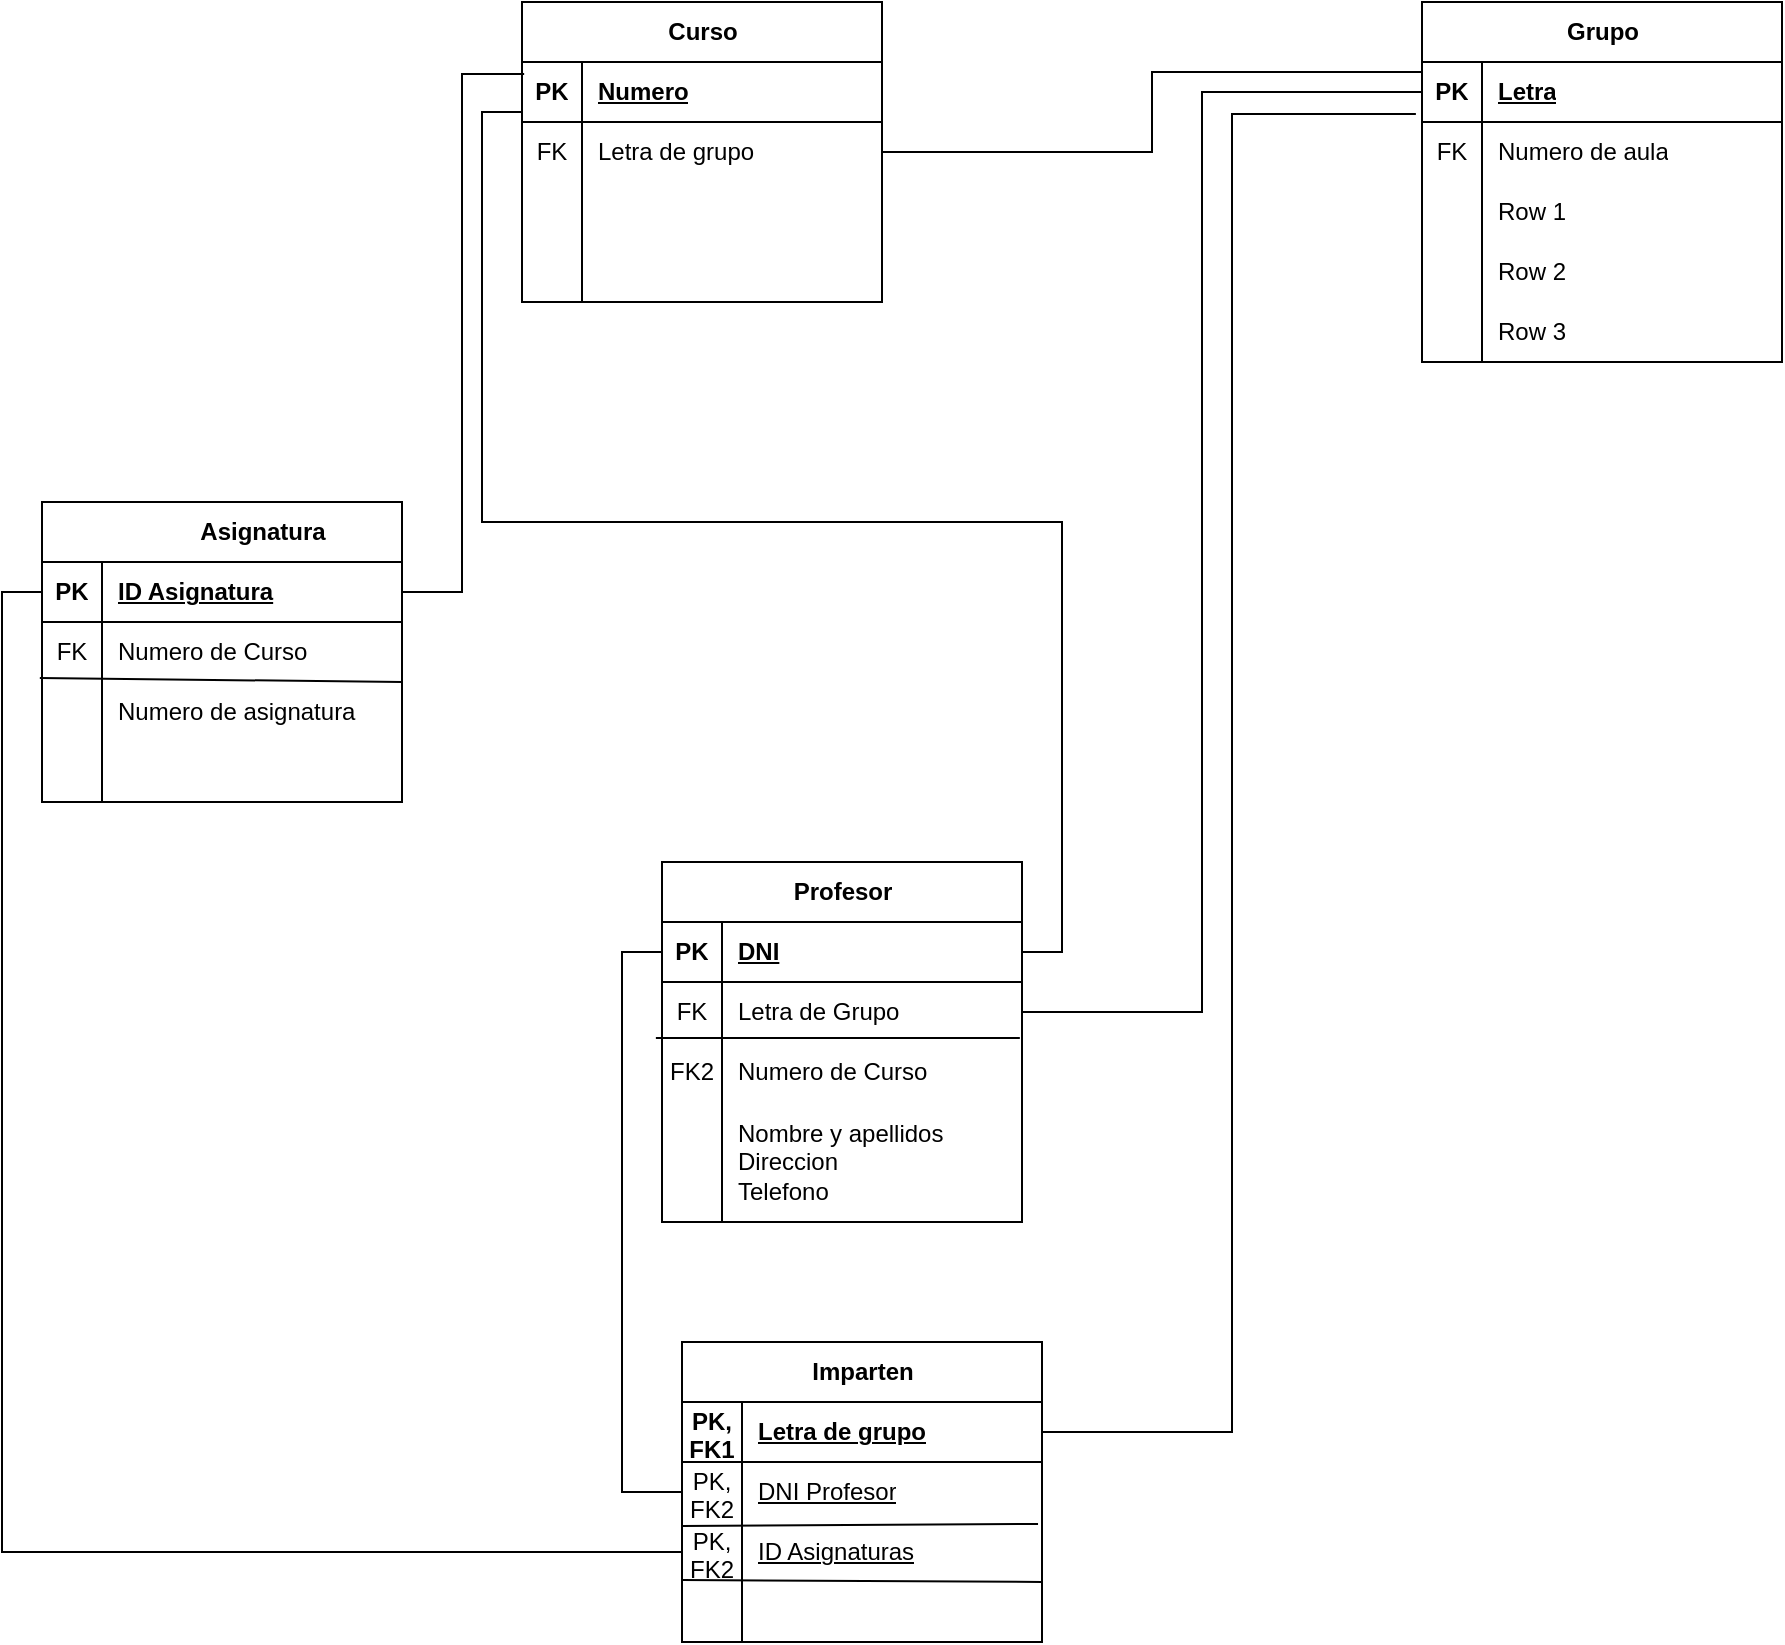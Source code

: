 <mxfile version="22.0.8" type="github">
  <diagram name="Page-1" id="klOLATzVOazu2ZO2MSHW">
    <mxGraphModel dx="1364" dy="811" grid="1" gridSize="10" guides="1" tooltips="1" connect="1" arrows="1" fold="1" page="1" pageScale="1" pageWidth="850" pageHeight="1100" math="0" shadow="0">
      <root>
        <mxCell id="0" />
        <mxCell id="1" parent="0" />
        <mxCell id="4rMpqyuq-Y3Nx8-3l62x-14" value="Curso" style="shape=table;startSize=30;container=1;collapsible=1;childLayout=tableLayout;fixedRows=1;rowLines=0;fontStyle=1;align=center;resizeLast=1;html=1;" vertex="1" parent="1">
          <mxGeometry x="310" y="100" width="180" height="150" as="geometry" />
        </mxCell>
        <mxCell id="4rMpqyuq-Y3Nx8-3l62x-15" value="" style="shape=tableRow;horizontal=0;startSize=0;swimlaneHead=0;swimlaneBody=0;fillColor=none;collapsible=0;dropTarget=0;points=[[0,0.5],[1,0.5]];portConstraint=eastwest;top=0;left=0;right=0;bottom=1;" vertex="1" parent="4rMpqyuq-Y3Nx8-3l62x-14">
          <mxGeometry y="30" width="180" height="30" as="geometry" />
        </mxCell>
        <mxCell id="4rMpqyuq-Y3Nx8-3l62x-16" value="PK" style="shape=partialRectangle;connectable=0;fillColor=none;top=0;left=0;bottom=0;right=0;fontStyle=1;overflow=hidden;whiteSpace=wrap;html=1;" vertex="1" parent="4rMpqyuq-Y3Nx8-3l62x-15">
          <mxGeometry width="30" height="30" as="geometry">
            <mxRectangle width="30" height="30" as="alternateBounds" />
          </mxGeometry>
        </mxCell>
        <mxCell id="4rMpqyuq-Y3Nx8-3l62x-17" value="Numero" style="shape=partialRectangle;connectable=0;fillColor=none;top=0;left=0;bottom=0;right=0;align=left;spacingLeft=6;fontStyle=5;overflow=hidden;whiteSpace=wrap;html=1;" vertex="1" parent="4rMpqyuq-Y3Nx8-3l62x-15">
          <mxGeometry x="30" width="150" height="30" as="geometry">
            <mxRectangle width="150" height="30" as="alternateBounds" />
          </mxGeometry>
        </mxCell>
        <mxCell id="4rMpqyuq-Y3Nx8-3l62x-18" value="" style="shape=tableRow;horizontal=0;startSize=0;swimlaneHead=0;swimlaneBody=0;fillColor=none;collapsible=0;dropTarget=0;points=[[0,0.5],[1,0.5]];portConstraint=eastwest;top=0;left=0;right=0;bottom=0;" vertex="1" parent="4rMpqyuq-Y3Nx8-3l62x-14">
          <mxGeometry y="60" width="180" height="30" as="geometry" />
        </mxCell>
        <mxCell id="4rMpqyuq-Y3Nx8-3l62x-19" value="FK" style="shape=partialRectangle;connectable=0;fillColor=none;top=0;left=0;bottom=0;right=0;editable=1;overflow=hidden;whiteSpace=wrap;html=1;" vertex="1" parent="4rMpqyuq-Y3Nx8-3l62x-18">
          <mxGeometry width="30" height="30" as="geometry">
            <mxRectangle width="30" height="30" as="alternateBounds" />
          </mxGeometry>
        </mxCell>
        <mxCell id="4rMpqyuq-Y3Nx8-3l62x-20" value="Letra de grupo" style="shape=partialRectangle;connectable=0;fillColor=none;top=0;left=0;bottom=0;right=0;align=left;spacingLeft=6;overflow=hidden;whiteSpace=wrap;html=1;" vertex="1" parent="4rMpqyuq-Y3Nx8-3l62x-18">
          <mxGeometry x="30" width="150" height="30" as="geometry">
            <mxRectangle width="150" height="30" as="alternateBounds" />
          </mxGeometry>
        </mxCell>
        <mxCell id="4rMpqyuq-Y3Nx8-3l62x-21" value="" style="shape=tableRow;horizontal=0;startSize=0;swimlaneHead=0;swimlaneBody=0;fillColor=none;collapsible=0;dropTarget=0;points=[[0,0.5],[1,0.5]];portConstraint=eastwest;top=0;left=0;right=0;bottom=0;" vertex="1" parent="4rMpqyuq-Y3Nx8-3l62x-14">
          <mxGeometry y="90" width="180" height="30" as="geometry" />
        </mxCell>
        <mxCell id="4rMpqyuq-Y3Nx8-3l62x-22" value="" style="shape=partialRectangle;connectable=0;fillColor=none;top=0;left=0;bottom=0;right=0;editable=1;overflow=hidden;whiteSpace=wrap;html=1;" vertex="1" parent="4rMpqyuq-Y3Nx8-3l62x-21">
          <mxGeometry width="30" height="30" as="geometry">
            <mxRectangle width="30" height="30" as="alternateBounds" />
          </mxGeometry>
        </mxCell>
        <mxCell id="4rMpqyuq-Y3Nx8-3l62x-23" value="" style="shape=partialRectangle;connectable=0;fillColor=none;top=0;left=0;bottom=0;right=0;align=left;spacingLeft=6;overflow=hidden;whiteSpace=wrap;html=1;" vertex="1" parent="4rMpqyuq-Y3Nx8-3l62x-21">
          <mxGeometry x="30" width="150" height="30" as="geometry">
            <mxRectangle width="150" height="30" as="alternateBounds" />
          </mxGeometry>
        </mxCell>
        <mxCell id="4rMpqyuq-Y3Nx8-3l62x-24" value="" style="shape=tableRow;horizontal=0;startSize=0;swimlaneHead=0;swimlaneBody=0;fillColor=none;collapsible=0;dropTarget=0;points=[[0,0.5],[1,0.5]];portConstraint=eastwest;top=0;left=0;right=0;bottom=0;" vertex="1" parent="4rMpqyuq-Y3Nx8-3l62x-14">
          <mxGeometry y="120" width="180" height="30" as="geometry" />
        </mxCell>
        <mxCell id="4rMpqyuq-Y3Nx8-3l62x-25" value="" style="shape=partialRectangle;connectable=0;fillColor=none;top=0;left=0;bottom=0;right=0;editable=1;overflow=hidden;whiteSpace=wrap;html=1;" vertex="1" parent="4rMpqyuq-Y3Nx8-3l62x-24">
          <mxGeometry width="30" height="30" as="geometry">
            <mxRectangle width="30" height="30" as="alternateBounds" />
          </mxGeometry>
        </mxCell>
        <mxCell id="4rMpqyuq-Y3Nx8-3l62x-26" value="" style="shape=partialRectangle;connectable=0;fillColor=none;top=0;left=0;bottom=0;right=0;align=left;spacingLeft=6;overflow=hidden;whiteSpace=wrap;html=1;" vertex="1" parent="4rMpqyuq-Y3Nx8-3l62x-24">
          <mxGeometry x="30" width="150" height="30" as="geometry">
            <mxRectangle width="150" height="30" as="alternateBounds" />
          </mxGeometry>
        </mxCell>
        <mxCell id="4rMpqyuq-Y3Nx8-3l62x-1" value="&lt;blockquote style=&quot;margin: 0 0 0 40px; border: none; padding: 0px;&quot;&gt;Asignatura&lt;/blockquote&gt;" style="shape=table;startSize=30;container=1;collapsible=1;childLayout=tableLayout;fixedRows=1;rowLines=0;fontStyle=1;align=center;resizeLast=1;html=1;" vertex="1" parent="1">
          <mxGeometry x="70" y="350" width="180" height="150" as="geometry" />
        </mxCell>
        <mxCell id="4rMpqyuq-Y3Nx8-3l62x-2" value="" style="shape=tableRow;horizontal=0;startSize=0;swimlaneHead=0;swimlaneBody=0;fillColor=none;collapsible=0;dropTarget=0;points=[[0,0.5],[1,0.5]];portConstraint=eastwest;top=0;left=0;right=0;bottom=1;" vertex="1" parent="4rMpqyuq-Y3Nx8-3l62x-1">
          <mxGeometry y="30" width="180" height="30" as="geometry" />
        </mxCell>
        <mxCell id="4rMpqyuq-Y3Nx8-3l62x-3" value="PK" style="shape=partialRectangle;connectable=0;fillColor=none;top=0;left=0;bottom=0;right=0;fontStyle=1;overflow=hidden;whiteSpace=wrap;html=1;" vertex="1" parent="4rMpqyuq-Y3Nx8-3l62x-2">
          <mxGeometry width="30" height="30" as="geometry">
            <mxRectangle width="30" height="30" as="alternateBounds" />
          </mxGeometry>
        </mxCell>
        <mxCell id="4rMpqyuq-Y3Nx8-3l62x-4" value="ID Asignatura" style="shape=partialRectangle;connectable=0;fillColor=none;top=0;left=0;bottom=0;right=0;align=left;spacingLeft=6;fontStyle=5;overflow=hidden;whiteSpace=wrap;html=1;" vertex="1" parent="4rMpqyuq-Y3Nx8-3l62x-2">
          <mxGeometry x="30" width="150" height="30" as="geometry">
            <mxRectangle width="150" height="30" as="alternateBounds" />
          </mxGeometry>
        </mxCell>
        <mxCell id="4rMpqyuq-Y3Nx8-3l62x-5" value="" style="shape=tableRow;horizontal=0;startSize=0;swimlaneHead=0;swimlaneBody=0;fillColor=none;collapsible=0;dropTarget=0;points=[[0,0.5],[1,0.5]];portConstraint=eastwest;top=0;left=0;right=0;bottom=0;" vertex="1" parent="4rMpqyuq-Y3Nx8-3l62x-1">
          <mxGeometry y="60" width="180" height="30" as="geometry" />
        </mxCell>
        <mxCell id="4rMpqyuq-Y3Nx8-3l62x-6" value="FK" style="shape=partialRectangle;connectable=0;fillColor=none;top=0;left=0;bottom=0;right=0;editable=1;overflow=hidden;whiteSpace=wrap;html=1;" vertex="1" parent="4rMpqyuq-Y3Nx8-3l62x-5">
          <mxGeometry width="30" height="30" as="geometry">
            <mxRectangle width="30" height="30" as="alternateBounds" />
          </mxGeometry>
        </mxCell>
        <mxCell id="4rMpqyuq-Y3Nx8-3l62x-7" value="Numero de Curso" style="shape=partialRectangle;connectable=0;fillColor=none;top=0;left=0;bottom=0;right=0;align=left;spacingLeft=6;overflow=hidden;whiteSpace=wrap;html=1;" vertex="1" parent="4rMpqyuq-Y3Nx8-3l62x-5">
          <mxGeometry x="30" width="150" height="30" as="geometry">
            <mxRectangle width="150" height="30" as="alternateBounds" />
          </mxGeometry>
        </mxCell>
        <mxCell id="4rMpqyuq-Y3Nx8-3l62x-8" value="" style="shape=tableRow;horizontal=0;startSize=0;swimlaneHead=0;swimlaneBody=0;fillColor=none;collapsible=0;dropTarget=0;points=[[0,0.5],[1,0.5]];portConstraint=eastwest;top=0;left=0;right=0;bottom=0;" vertex="1" parent="4rMpqyuq-Y3Nx8-3l62x-1">
          <mxGeometry y="90" width="180" height="30" as="geometry" />
        </mxCell>
        <mxCell id="4rMpqyuq-Y3Nx8-3l62x-9" value="" style="shape=partialRectangle;connectable=0;fillColor=none;top=0;left=0;bottom=0;right=0;editable=1;overflow=hidden;whiteSpace=wrap;html=1;" vertex="1" parent="4rMpqyuq-Y3Nx8-3l62x-8">
          <mxGeometry width="30" height="30" as="geometry">
            <mxRectangle width="30" height="30" as="alternateBounds" />
          </mxGeometry>
        </mxCell>
        <mxCell id="4rMpqyuq-Y3Nx8-3l62x-10" value="Numero de asignatura" style="shape=partialRectangle;connectable=0;fillColor=none;top=0;left=0;bottom=0;right=0;align=left;spacingLeft=6;overflow=hidden;whiteSpace=wrap;html=1;" vertex="1" parent="4rMpqyuq-Y3Nx8-3l62x-8">
          <mxGeometry x="30" width="150" height="30" as="geometry">
            <mxRectangle width="150" height="30" as="alternateBounds" />
          </mxGeometry>
        </mxCell>
        <mxCell id="4rMpqyuq-Y3Nx8-3l62x-11" value="" style="shape=tableRow;horizontal=0;startSize=0;swimlaneHead=0;swimlaneBody=0;fillColor=none;collapsible=0;dropTarget=0;points=[[0,0.5],[1,0.5]];portConstraint=eastwest;top=0;left=0;right=0;bottom=0;" vertex="1" parent="4rMpqyuq-Y3Nx8-3l62x-1">
          <mxGeometry y="120" width="180" height="30" as="geometry" />
        </mxCell>
        <mxCell id="4rMpqyuq-Y3Nx8-3l62x-12" value="" style="shape=partialRectangle;connectable=0;fillColor=none;top=0;left=0;bottom=0;right=0;editable=1;overflow=hidden;whiteSpace=wrap;html=1;" vertex="1" parent="4rMpqyuq-Y3Nx8-3l62x-11">
          <mxGeometry width="30" height="30" as="geometry">
            <mxRectangle width="30" height="30" as="alternateBounds" />
          </mxGeometry>
        </mxCell>
        <mxCell id="4rMpqyuq-Y3Nx8-3l62x-13" value="" style="shape=partialRectangle;connectable=0;fillColor=none;top=0;left=0;bottom=0;right=0;align=left;spacingLeft=6;overflow=hidden;whiteSpace=wrap;html=1;" vertex="1" parent="4rMpqyuq-Y3Nx8-3l62x-11">
          <mxGeometry x="30" width="150" height="30" as="geometry">
            <mxRectangle width="150" height="30" as="alternateBounds" />
          </mxGeometry>
        </mxCell>
        <mxCell id="4rMpqyuq-Y3Nx8-3l62x-27" value="" style="endArrow=none;html=1;rounded=0;exitX=-0.006;exitY=-0.067;exitDx=0;exitDy=0;exitPerimeter=0;entryX=1;entryY=0;entryDx=0;entryDy=0;entryPerimeter=0;" edge="1" parent="4rMpqyuq-Y3Nx8-3l62x-1" source="4rMpqyuq-Y3Nx8-3l62x-8" target="4rMpqyuq-Y3Nx8-3l62x-8">
          <mxGeometry width="50" height="50" relative="1" as="geometry">
            <mxPoint x="-140" y="-20" as="sourcePoint" />
            <mxPoint x="-90" y="-70" as="targetPoint" />
          </mxGeometry>
        </mxCell>
        <mxCell id="4rMpqyuq-Y3Nx8-3l62x-29" style="edgeStyle=orthogonalEdgeStyle;rounded=0;orthogonalLoop=1;jettySize=auto;html=1;endArrow=none;endFill=0;entryX=0.006;entryY=0.2;entryDx=0;entryDy=0;entryPerimeter=0;" edge="1" parent="1" source="4rMpqyuq-Y3Nx8-3l62x-2" target="4rMpqyuq-Y3Nx8-3l62x-15">
          <mxGeometry relative="1" as="geometry">
            <mxPoint x="150" y="120" as="targetPoint" />
          </mxGeometry>
        </mxCell>
        <mxCell id="4rMpqyuq-Y3Nx8-3l62x-30" value="Profesor" style="shape=table;startSize=30;container=1;collapsible=1;childLayout=tableLayout;fixedRows=1;rowLines=0;fontStyle=1;align=center;resizeLast=1;html=1;" vertex="1" parent="1">
          <mxGeometry x="380" y="530" width="180" height="180" as="geometry" />
        </mxCell>
        <mxCell id="4rMpqyuq-Y3Nx8-3l62x-31" value="" style="shape=tableRow;horizontal=0;startSize=0;swimlaneHead=0;swimlaneBody=0;fillColor=none;collapsible=0;dropTarget=0;points=[[0,0.5],[1,0.5]];portConstraint=eastwest;top=0;left=0;right=0;bottom=1;" vertex="1" parent="4rMpqyuq-Y3Nx8-3l62x-30">
          <mxGeometry y="30" width="180" height="30" as="geometry" />
        </mxCell>
        <mxCell id="4rMpqyuq-Y3Nx8-3l62x-32" value="PK" style="shape=partialRectangle;connectable=0;fillColor=none;top=0;left=0;bottom=0;right=0;fontStyle=1;overflow=hidden;whiteSpace=wrap;html=1;" vertex="1" parent="4rMpqyuq-Y3Nx8-3l62x-31">
          <mxGeometry width="30" height="30" as="geometry">
            <mxRectangle width="30" height="30" as="alternateBounds" />
          </mxGeometry>
        </mxCell>
        <mxCell id="4rMpqyuq-Y3Nx8-3l62x-33" value="DNI" style="shape=partialRectangle;connectable=0;fillColor=none;top=0;left=0;bottom=0;right=0;align=left;spacingLeft=6;fontStyle=5;overflow=hidden;whiteSpace=wrap;html=1;" vertex="1" parent="4rMpqyuq-Y3Nx8-3l62x-31">
          <mxGeometry x="30" width="150" height="30" as="geometry">
            <mxRectangle width="150" height="30" as="alternateBounds" />
          </mxGeometry>
        </mxCell>
        <mxCell id="4rMpqyuq-Y3Nx8-3l62x-34" value="" style="shape=tableRow;horizontal=0;startSize=0;swimlaneHead=0;swimlaneBody=0;fillColor=none;collapsible=0;dropTarget=0;points=[[0,0.5],[1,0.5]];portConstraint=eastwest;top=0;left=0;right=0;bottom=0;" vertex="1" parent="4rMpqyuq-Y3Nx8-3l62x-30">
          <mxGeometry y="60" width="180" height="30" as="geometry" />
        </mxCell>
        <mxCell id="4rMpqyuq-Y3Nx8-3l62x-35" value="FK" style="shape=partialRectangle;connectable=0;fillColor=none;top=0;left=0;bottom=0;right=0;editable=1;overflow=hidden;whiteSpace=wrap;html=1;" vertex="1" parent="4rMpqyuq-Y3Nx8-3l62x-34">
          <mxGeometry width="30" height="30" as="geometry">
            <mxRectangle width="30" height="30" as="alternateBounds" />
          </mxGeometry>
        </mxCell>
        <mxCell id="4rMpqyuq-Y3Nx8-3l62x-36" value="Letra de Grupo" style="shape=partialRectangle;connectable=0;fillColor=none;top=0;left=0;bottom=0;right=0;align=left;spacingLeft=6;overflow=hidden;whiteSpace=wrap;html=1;" vertex="1" parent="4rMpqyuq-Y3Nx8-3l62x-34">
          <mxGeometry x="30" width="150" height="30" as="geometry">
            <mxRectangle width="150" height="30" as="alternateBounds" />
          </mxGeometry>
        </mxCell>
        <mxCell id="4rMpqyuq-Y3Nx8-3l62x-37" value="" style="shape=tableRow;horizontal=0;startSize=0;swimlaneHead=0;swimlaneBody=0;fillColor=none;collapsible=0;dropTarget=0;points=[[0,0.5],[1,0.5]];portConstraint=eastwest;top=0;left=0;right=0;bottom=0;" vertex="1" parent="4rMpqyuq-Y3Nx8-3l62x-30">
          <mxGeometry y="90" width="180" height="30" as="geometry" />
        </mxCell>
        <mxCell id="4rMpqyuq-Y3Nx8-3l62x-38" value="FK2" style="shape=partialRectangle;connectable=0;fillColor=none;top=0;left=0;bottom=0;right=0;editable=1;overflow=hidden;whiteSpace=wrap;html=1;" vertex="1" parent="4rMpqyuq-Y3Nx8-3l62x-37">
          <mxGeometry width="30" height="30" as="geometry">
            <mxRectangle width="30" height="30" as="alternateBounds" />
          </mxGeometry>
        </mxCell>
        <mxCell id="4rMpqyuq-Y3Nx8-3l62x-39" value="Numero de Curso" style="shape=partialRectangle;connectable=0;fillColor=none;top=0;left=0;bottom=0;right=0;align=left;spacingLeft=6;overflow=hidden;whiteSpace=wrap;html=1;" vertex="1" parent="4rMpqyuq-Y3Nx8-3l62x-37">
          <mxGeometry x="30" width="150" height="30" as="geometry">
            <mxRectangle width="150" height="30" as="alternateBounds" />
          </mxGeometry>
        </mxCell>
        <mxCell id="4rMpqyuq-Y3Nx8-3l62x-40" value="" style="shape=tableRow;horizontal=0;startSize=0;swimlaneHead=0;swimlaneBody=0;fillColor=none;collapsible=0;dropTarget=0;points=[[0,0.5],[1,0.5]];portConstraint=eastwest;top=0;left=0;right=0;bottom=0;" vertex="1" parent="4rMpqyuq-Y3Nx8-3l62x-30">
          <mxGeometry y="120" width="180" height="60" as="geometry" />
        </mxCell>
        <mxCell id="4rMpqyuq-Y3Nx8-3l62x-41" value="" style="shape=partialRectangle;connectable=0;fillColor=none;top=0;left=0;bottom=0;right=0;editable=1;overflow=hidden;whiteSpace=wrap;html=1;" vertex="1" parent="4rMpqyuq-Y3Nx8-3l62x-40">
          <mxGeometry width="30" height="60" as="geometry">
            <mxRectangle width="30" height="60" as="alternateBounds" />
          </mxGeometry>
        </mxCell>
        <mxCell id="4rMpqyuq-Y3Nx8-3l62x-42" value="Nombre y apellidos&lt;br&gt;Direccion&lt;br style=&quot;border-color: var(--border-color);&quot;&gt;Telefono" style="shape=partialRectangle;connectable=0;fillColor=none;top=0;left=0;bottom=0;right=0;align=left;spacingLeft=6;overflow=hidden;whiteSpace=wrap;html=1;" vertex="1" parent="4rMpqyuq-Y3Nx8-3l62x-40">
          <mxGeometry x="30" width="150" height="60" as="geometry">
            <mxRectangle width="150" height="60" as="alternateBounds" />
          </mxGeometry>
        </mxCell>
        <mxCell id="4rMpqyuq-Y3Nx8-3l62x-72" value="" style="endArrow=none;html=1;rounded=0;exitX=-0.017;exitY=0.933;exitDx=0;exitDy=0;exitPerimeter=0;entryX=0.994;entryY=0.933;entryDx=0;entryDy=0;entryPerimeter=0;" edge="1" parent="4rMpqyuq-Y3Nx8-3l62x-30" source="4rMpqyuq-Y3Nx8-3l62x-34" target="4rMpqyuq-Y3Nx8-3l62x-34">
          <mxGeometry width="50" height="50" relative="1" as="geometry">
            <mxPoint x="50" y="-90" as="sourcePoint" />
            <mxPoint x="100" y="-140" as="targetPoint" />
          </mxGeometry>
        </mxCell>
        <mxCell id="4rMpqyuq-Y3Nx8-3l62x-57" style="edgeStyle=orthogonalEdgeStyle;rounded=0;orthogonalLoop=1;jettySize=auto;html=1;entryX=1;entryY=0.5;entryDx=0;entryDy=0;endArrow=none;endFill=0;exitX=0;exitY=0.833;exitDx=0;exitDy=0;exitPerimeter=0;" edge="1" parent="1" source="4rMpqyuq-Y3Nx8-3l62x-15" target="4rMpqyuq-Y3Nx8-3l62x-31">
          <mxGeometry relative="1" as="geometry">
            <mxPoint x="550" y="375" as="sourcePoint" />
          </mxGeometry>
        </mxCell>
        <mxCell id="4rMpqyuq-Y3Nx8-3l62x-58" value="Grupo" style="shape=table;startSize=30;container=1;collapsible=1;childLayout=tableLayout;fixedRows=1;rowLines=0;fontStyle=1;align=center;resizeLast=1;html=1;" vertex="1" parent="1">
          <mxGeometry x="760" y="100" width="180" height="180" as="geometry" />
        </mxCell>
        <mxCell id="4rMpqyuq-Y3Nx8-3l62x-59" value="" style="shape=tableRow;horizontal=0;startSize=0;swimlaneHead=0;swimlaneBody=0;fillColor=none;collapsible=0;dropTarget=0;points=[[0,0.5],[1,0.5]];portConstraint=eastwest;top=0;left=0;right=0;bottom=1;" vertex="1" parent="4rMpqyuq-Y3Nx8-3l62x-58">
          <mxGeometry y="30" width="180" height="30" as="geometry" />
        </mxCell>
        <mxCell id="4rMpqyuq-Y3Nx8-3l62x-60" value="PK" style="shape=partialRectangle;connectable=0;fillColor=none;top=0;left=0;bottom=0;right=0;fontStyle=1;overflow=hidden;whiteSpace=wrap;html=1;" vertex="1" parent="4rMpqyuq-Y3Nx8-3l62x-59">
          <mxGeometry width="30" height="30" as="geometry">
            <mxRectangle width="30" height="30" as="alternateBounds" />
          </mxGeometry>
        </mxCell>
        <mxCell id="4rMpqyuq-Y3Nx8-3l62x-61" value="Letra" style="shape=partialRectangle;connectable=0;fillColor=none;top=0;left=0;bottom=0;right=0;align=left;spacingLeft=6;fontStyle=5;overflow=hidden;whiteSpace=wrap;html=1;" vertex="1" parent="4rMpqyuq-Y3Nx8-3l62x-59">
          <mxGeometry x="30" width="150" height="30" as="geometry">
            <mxRectangle width="150" height="30" as="alternateBounds" />
          </mxGeometry>
        </mxCell>
        <mxCell id="4rMpqyuq-Y3Nx8-3l62x-119" value="" style="shape=tableRow;horizontal=0;startSize=0;swimlaneHead=0;swimlaneBody=0;fillColor=none;collapsible=0;dropTarget=0;points=[[0,0.5],[1,0.5]];portConstraint=eastwest;top=0;left=0;right=0;bottom=0;" vertex="1" parent="4rMpqyuq-Y3Nx8-3l62x-58">
          <mxGeometry y="60" width="180" height="30" as="geometry" />
        </mxCell>
        <mxCell id="4rMpqyuq-Y3Nx8-3l62x-120" value="FK" style="shape=partialRectangle;connectable=0;fillColor=none;top=0;left=0;bottom=0;right=0;fontStyle=0;overflow=hidden;whiteSpace=wrap;html=1;" vertex="1" parent="4rMpqyuq-Y3Nx8-3l62x-119">
          <mxGeometry width="30" height="30" as="geometry">
            <mxRectangle width="30" height="30" as="alternateBounds" />
          </mxGeometry>
        </mxCell>
        <mxCell id="4rMpqyuq-Y3Nx8-3l62x-121" value="Numero de aula" style="shape=partialRectangle;connectable=0;fillColor=none;top=0;left=0;bottom=0;right=0;align=left;spacingLeft=6;fontStyle=0;overflow=hidden;whiteSpace=wrap;html=1;" vertex="1" parent="4rMpqyuq-Y3Nx8-3l62x-119">
          <mxGeometry x="30" width="150" height="30" as="geometry">
            <mxRectangle width="150" height="30" as="alternateBounds" />
          </mxGeometry>
        </mxCell>
        <mxCell id="4rMpqyuq-Y3Nx8-3l62x-62" value="" style="shape=tableRow;horizontal=0;startSize=0;swimlaneHead=0;swimlaneBody=0;fillColor=none;collapsible=0;dropTarget=0;points=[[0,0.5],[1,0.5]];portConstraint=eastwest;top=0;left=0;right=0;bottom=0;" vertex="1" parent="4rMpqyuq-Y3Nx8-3l62x-58">
          <mxGeometry y="90" width="180" height="30" as="geometry" />
        </mxCell>
        <mxCell id="4rMpqyuq-Y3Nx8-3l62x-63" value="" style="shape=partialRectangle;connectable=0;fillColor=none;top=0;left=0;bottom=0;right=0;editable=1;overflow=hidden;whiteSpace=wrap;html=1;" vertex="1" parent="4rMpqyuq-Y3Nx8-3l62x-62">
          <mxGeometry width="30" height="30" as="geometry">
            <mxRectangle width="30" height="30" as="alternateBounds" />
          </mxGeometry>
        </mxCell>
        <mxCell id="4rMpqyuq-Y3Nx8-3l62x-64" value="Row 1" style="shape=partialRectangle;connectable=0;fillColor=none;top=0;left=0;bottom=0;right=0;align=left;spacingLeft=6;overflow=hidden;whiteSpace=wrap;html=1;" vertex="1" parent="4rMpqyuq-Y3Nx8-3l62x-62">
          <mxGeometry x="30" width="150" height="30" as="geometry">
            <mxRectangle width="150" height="30" as="alternateBounds" />
          </mxGeometry>
        </mxCell>
        <mxCell id="4rMpqyuq-Y3Nx8-3l62x-65" value="" style="shape=tableRow;horizontal=0;startSize=0;swimlaneHead=0;swimlaneBody=0;fillColor=none;collapsible=0;dropTarget=0;points=[[0,0.5],[1,0.5]];portConstraint=eastwest;top=0;left=0;right=0;bottom=0;" vertex="1" parent="4rMpqyuq-Y3Nx8-3l62x-58">
          <mxGeometry y="120" width="180" height="30" as="geometry" />
        </mxCell>
        <mxCell id="4rMpqyuq-Y3Nx8-3l62x-66" value="" style="shape=partialRectangle;connectable=0;fillColor=none;top=0;left=0;bottom=0;right=0;editable=1;overflow=hidden;whiteSpace=wrap;html=1;" vertex="1" parent="4rMpqyuq-Y3Nx8-3l62x-65">
          <mxGeometry width="30" height="30" as="geometry">
            <mxRectangle width="30" height="30" as="alternateBounds" />
          </mxGeometry>
        </mxCell>
        <mxCell id="4rMpqyuq-Y3Nx8-3l62x-67" value="Row 2" style="shape=partialRectangle;connectable=0;fillColor=none;top=0;left=0;bottom=0;right=0;align=left;spacingLeft=6;overflow=hidden;whiteSpace=wrap;html=1;" vertex="1" parent="4rMpqyuq-Y3Nx8-3l62x-65">
          <mxGeometry x="30" width="150" height="30" as="geometry">
            <mxRectangle width="150" height="30" as="alternateBounds" />
          </mxGeometry>
        </mxCell>
        <mxCell id="4rMpqyuq-Y3Nx8-3l62x-68" value="" style="shape=tableRow;horizontal=0;startSize=0;swimlaneHead=0;swimlaneBody=0;fillColor=none;collapsible=0;dropTarget=0;points=[[0,0.5],[1,0.5]];portConstraint=eastwest;top=0;left=0;right=0;bottom=0;" vertex="1" parent="4rMpqyuq-Y3Nx8-3l62x-58">
          <mxGeometry y="150" width="180" height="30" as="geometry" />
        </mxCell>
        <mxCell id="4rMpqyuq-Y3Nx8-3l62x-69" value="" style="shape=partialRectangle;connectable=0;fillColor=none;top=0;left=0;bottom=0;right=0;editable=1;overflow=hidden;whiteSpace=wrap;html=1;" vertex="1" parent="4rMpqyuq-Y3Nx8-3l62x-68">
          <mxGeometry width="30" height="30" as="geometry">
            <mxRectangle width="30" height="30" as="alternateBounds" />
          </mxGeometry>
        </mxCell>
        <mxCell id="4rMpqyuq-Y3Nx8-3l62x-70" value="Row 3" style="shape=partialRectangle;connectable=0;fillColor=none;top=0;left=0;bottom=0;right=0;align=left;spacingLeft=6;overflow=hidden;whiteSpace=wrap;html=1;" vertex="1" parent="4rMpqyuq-Y3Nx8-3l62x-68">
          <mxGeometry x="30" width="150" height="30" as="geometry">
            <mxRectangle width="150" height="30" as="alternateBounds" />
          </mxGeometry>
        </mxCell>
        <mxCell id="4rMpqyuq-Y3Nx8-3l62x-71" style="edgeStyle=orthogonalEdgeStyle;rounded=0;orthogonalLoop=1;jettySize=auto;html=1;endArrow=none;endFill=0;entryX=1;entryY=0.5;entryDx=0;entryDy=0;exitX=0;exitY=0.167;exitDx=0;exitDy=0;exitPerimeter=0;" edge="1" parent="1" source="4rMpqyuq-Y3Nx8-3l62x-59" target="4rMpqyuq-Y3Nx8-3l62x-18">
          <mxGeometry relative="1" as="geometry" />
        </mxCell>
        <mxCell id="4rMpqyuq-Y3Nx8-3l62x-73" style="edgeStyle=orthogonalEdgeStyle;rounded=0;orthogonalLoop=1;jettySize=auto;html=1;endArrow=none;endFill=0;" edge="1" parent="1" source="4rMpqyuq-Y3Nx8-3l62x-34" target="4rMpqyuq-Y3Nx8-3l62x-59">
          <mxGeometry relative="1" as="geometry">
            <Array as="points">
              <mxPoint x="650" y="605" />
              <mxPoint x="650" y="145" />
            </Array>
          </mxGeometry>
        </mxCell>
        <mxCell id="4rMpqyuq-Y3Nx8-3l62x-74" value="Imparten" style="shape=table;startSize=30;container=1;collapsible=1;childLayout=tableLayout;fixedRows=1;rowLines=0;fontStyle=1;align=center;resizeLast=1;html=1;" vertex="1" parent="1">
          <mxGeometry x="390" y="770" width="180" height="150" as="geometry" />
        </mxCell>
        <mxCell id="4rMpqyuq-Y3Nx8-3l62x-75" value="" style="shape=tableRow;horizontal=0;startSize=0;swimlaneHead=0;swimlaneBody=0;fillColor=none;collapsible=0;dropTarget=0;points=[[0,0.5],[1,0.5]];portConstraint=eastwest;top=0;left=0;right=0;bottom=1;" vertex="1" parent="4rMpqyuq-Y3Nx8-3l62x-74">
          <mxGeometry y="30" width="180" height="30" as="geometry" />
        </mxCell>
        <mxCell id="4rMpqyuq-Y3Nx8-3l62x-76" value="PK, FK1" style="shape=partialRectangle;connectable=0;fillColor=none;top=0;left=0;bottom=0;right=0;fontStyle=1;overflow=hidden;whiteSpace=wrap;html=1;" vertex="1" parent="4rMpqyuq-Y3Nx8-3l62x-75">
          <mxGeometry width="30" height="30" as="geometry">
            <mxRectangle width="30" height="30" as="alternateBounds" />
          </mxGeometry>
        </mxCell>
        <mxCell id="4rMpqyuq-Y3Nx8-3l62x-77" value="Letra de grupo" style="shape=partialRectangle;connectable=0;fillColor=none;top=0;left=0;bottom=0;right=0;align=left;spacingLeft=6;fontStyle=5;overflow=hidden;whiteSpace=wrap;html=1;" vertex="1" parent="4rMpqyuq-Y3Nx8-3l62x-75">
          <mxGeometry x="30" width="150" height="30" as="geometry">
            <mxRectangle width="150" height="30" as="alternateBounds" />
          </mxGeometry>
        </mxCell>
        <mxCell id="4rMpqyuq-Y3Nx8-3l62x-78" value="" style="shape=tableRow;horizontal=0;startSize=0;swimlaneHead=0;swimlaneBody=0;fillColor=none;collapsible=0;dropTarget=0;points=[[0,0.5],[1,0.5]];portConstraint=eastwest;top=0;left=0;right=0;bottom=0;" vertex="1" parent="4rMpqyuq-Y3Nx8-3l62x-74">
          <mxGeometry y="60" width="180" height="30" as="geometry" />
        </mxCell>
        <mxCell id="4rMpqyuq-Y3Nx8-3l62x-79" value="PK,&lt;br&gt;FK2" style="shape=partialRectangle;connectable=0;fillColor=none;top=0;left=0;bottom=0;right=0;editable=1;overflow=hidden;whiteSpace=wrap;html=1;" vertex="1" parent="4rMpqyuq-Y3Nx8-3l62x-78">
          <mxGeometry width="30" height="30" as="geometry">
            <mxRectangle width="30" height="30" as="alternateBounds" />
          </mxGeometry>
        </mxCell>
        <mxCell id="4rMpqyuq-Y3Nx8-3l62x-80" value="&lt;u&gt;DNI Profesor&lt;/u&gt;" style="shape=partialRectangle;connectable=0;fillColor=none;top=0;left=0;bottom=0;right=0;align=left;spacingLeft=6;overflow=hidden;whiteSpace=wrap;html=1;" vertex="1" parent="4rMpqyuq-Y3Nx8-3l62x-78">
          <mxGeometry x="30" width="150" height="30" as="geometry">
            <mxRectangle width="150" height="30" as="alternateBounds" />
          </mxGeometry>
        </mxCell>
        <mxCell id="4rMpqyuq-Y3Nx8-3l62x-81" value="" style="shape=tableRow;horizontal=0;startSize=0;swimlaneHead=0;swimlaneBody=0;fillColor=none;collapsible=0;dropTarget=0;points=[[0,0.5],[1,0.5]];portConstraint=eastwest;top=0;left=0;right=0;bottom=0;" vertex="1" parent="4rMpqyuq-Y3Nx8-3l62x-74">
          <mxGeometry y="90" width="180" height="30" as="geometry" />
        </mxCell>
        <mxCell id="4rMpqyuq-Y3Nx8-3l62x-82" value="PK,&lt;br&gt;FK2" style="shape=partialRectangle;connectable=0;fillColor=none;top=0;left=0;bottom=0;right=0;editable=1;overflow=hidden;whiteSpace=wrap;html=1;" vertex="1" parent="4rMpqyuq-Y3Nx8-3l62x-81">
          <mxGeometry width="30" height="30" as="geometry">
            <mxRectangle width="30" height="30" as="alternateBounds" />
          </mxGeometry>
        </mxCell>
        <mxCell id="4rMpqyuq-Y3Nx8-3l62x-83" value="&lt;u&gt;ID Asignaturas&lt;/u&gt;" style="shape=partialRectangle;connectable=0;fillColor=none;top=0;left=0;bottom=0;right=0;align=left;spacingLeft=6;overflow=hidden;whiteSpace=wrap;html=1;" vertex="1" parent="4rMpqyuq-Y3Nx8-3l62x-81">
          <mxGeometry x="30" width="150" height="30" as="geometry">
            <mxRectangle width="150" height="30" as="alternateBounds" />
          </mxGeometry>
        </mxCell>
        <mxCell id="4rMpqyuq-Y3Nx8-3l62x-84" value="" style="shape=tableRow;horizontal=0;startSize=0;swimlaneHead=0;swimlaneBody=0;fillColor=none;collapsible=0;dropTarget=0;points=[[0,0.5],[1,0.5]];portConstraint=eastwest;top=0;left=0;right=0;bottom=0;" vertex="1" parent="4rMpqyuq-Y3Nx8-3l62x-74">
          <mxGeometry y="120" width="180" height="30" as="geometry" />
        </mxCell>
        <mxCell id="4rMpqyuq-Y3Nx8-3l62x-85" value="" style="shape=partialRectangle;connectable=0;fillColor=none;top=0;left=0;bottom=0;right=0;editable=1;overflow=hidden;whiteSpace=wrap;html=1;" vertex="1" parent="4rMpqyuq-Y3Nx8-3l62x-84">
          <mxGeometry width="30" height="30" as="geometry">
            <mxRectangle width="30" height="30" as="alternateBounds" />
          </mxGeometry>
        </mxCell>
        <mxCell id="4rMpqyuq-Y3Nx8-3l62x-86" value="" style="shape=partialRectangle;connectable=0;fillColor=none;top=0;left=0;bottom=0;right=0;align=left;spacingLeft=6;overflow=hidden;whiteSpace=wrap;html=1;" vertex="1" parent="4rMpqyuq-Y3Nx8-3l62x-84">
          <mxGeometry x="30" width="150" height="30" as="geometry">
            <mxRectangle width="150" height="30" as="alternateBounds" />
          </mxGeometry>
        </mxCell>
        <mxCell id="4rMpqyuq-Y3Nx8-3l62x-87" value="" style="endArrow=none;html=1;rounded=0;exitX=0;exitY=0.067;exitDx=0;exitDy=0;exitPerimeter=0;entryX=0.989;entryY=0.033;entryDx=0;entryDy=0;entryPerimeter=0;" edge="1" parent="4rMpqyuq-Y3Nx8-3l62x-74" source="4rMpqyuq-Y3Nx8-3l62x-81" target="4rMpqyuq-Y3Nx8-3l62x-81">
          <mxGeometry width="50" height="50" relative="1" as="geometry">
            <mxPoint x="260" y="-210" as="sourcePoint" />
            <mxPoint x="181" y="85" as="targetPoint" />
          </mxGeometry>
        </mxCell>
        <mxCell id="4rMpqyuq-Y3Nx8-3l62x-88" value="" style="endArrow=none;html=1;rounded=0;exitX=0;exitY=-0.033;exitDx=0;exitDy=0;exitPerimeter=0;entryX=1;entryY=0;entryDx=0;entryDy=0;entryPerimeter=0;" edge="1" parent="4rMpqyuq-Y3Nx8-3l62x-74" source="4rMpqyuq-Y3Nx8-3l62x-84" target="4rMpqyuq-Y3Nx8-3l62x-84">
          <mxGeometry width="50" height="50" relative="1" as="geometry">
            <mxPoint x="260" y="-210" as="sourcePoint" />
            <mxPoint x="310" y="-260" as="targetPoint" />
          </mxGeometry>
        </mxCell>
        <mxCell id="4rMpqyuq-Y3Nx8-3l62x-89" style="edgeStyle=orthogonalEdgeStyle;rounded=0;orthogonalLoop=1;jettySize=auto;html=1;exitX=0;exitY=0.5;exitDx=0;exitDy=0;entryX=0;entryY=0.5;entryDx=0;entryDy=0;endArrow=none;endFill=0;" edge="1" parent="1" source="4rMpqyuq-Y3Nx8-3l62x-2" target="4rMpqyuq-Y3Nx8-3l62x-81">
          <mxGeometry relative="1" as="geometry">
            <mxPoint x="200" y="920" as="targetPoint" />
          </mxGeometry>
        </mxCell>
        <mxCell id="4rMpqyuq-Y3Nx8-3l62x-90" style="edgeStyle=orthogonalEdgeStyle;rounded=0;orthogonalLoop=1;jettySize=auto;html=1;entryX=0;entryY=0.5;entryDx=0;entryDy=0;exitX=0;exitY=0.5;exitDx=0;exitDy=0;endArrow=none;endFill=0;" edge="1" parent="1" source="4rMpqyuq-Y3Nx8-3l62x-31" target="4rMpqyuq-Y3Nx8-3l62x-78">
          <mxGeometry relative="1" as="geometry" />
        </mxCell>
        <mxCell id="4rMpqyuq-Y3Nx8-3l62x-91" style="edgeStyle=orthogonalEdgeStyle;rounded=0;orthogonalLoop=1;jettySize=auto;html=1;endArrow=none;endFill=0;entryX=-0.017;entryY=0.867;entryDx=0;entryDy=0;entryPerimeter=0;" edge="1" parent="1" source="4rMpqyuq-Y3Nx8-3l62x-75" target="4rMpqyuq-Y3Nx8-3l62x-59">
          <mxGeometry relative="1" as="geometry">
            <mxPoint x="730" y="180" as="targetPoint" />
          </mxGeometry>
        </mxCell>
      </root>
    </mxGraphModel>
  </diagram>
</mxfile>
